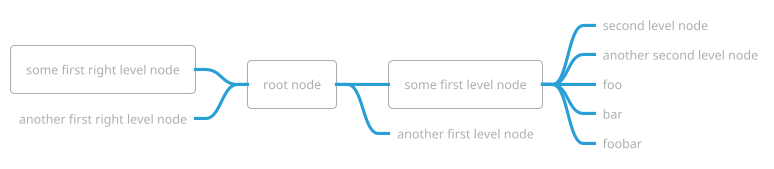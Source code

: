 ' Do not edit
' Theme Gallery
' autogenerated by script
'
@startmindmap
!theme cyborg-outline
+ root node
++ some first level node
+++_ second level node
+++_ another second level node
+++_ foo
+++_ bar
+++_ foobar
++_ another first level node
-- some first right level node
--_ another first right level node
@endmindmap
